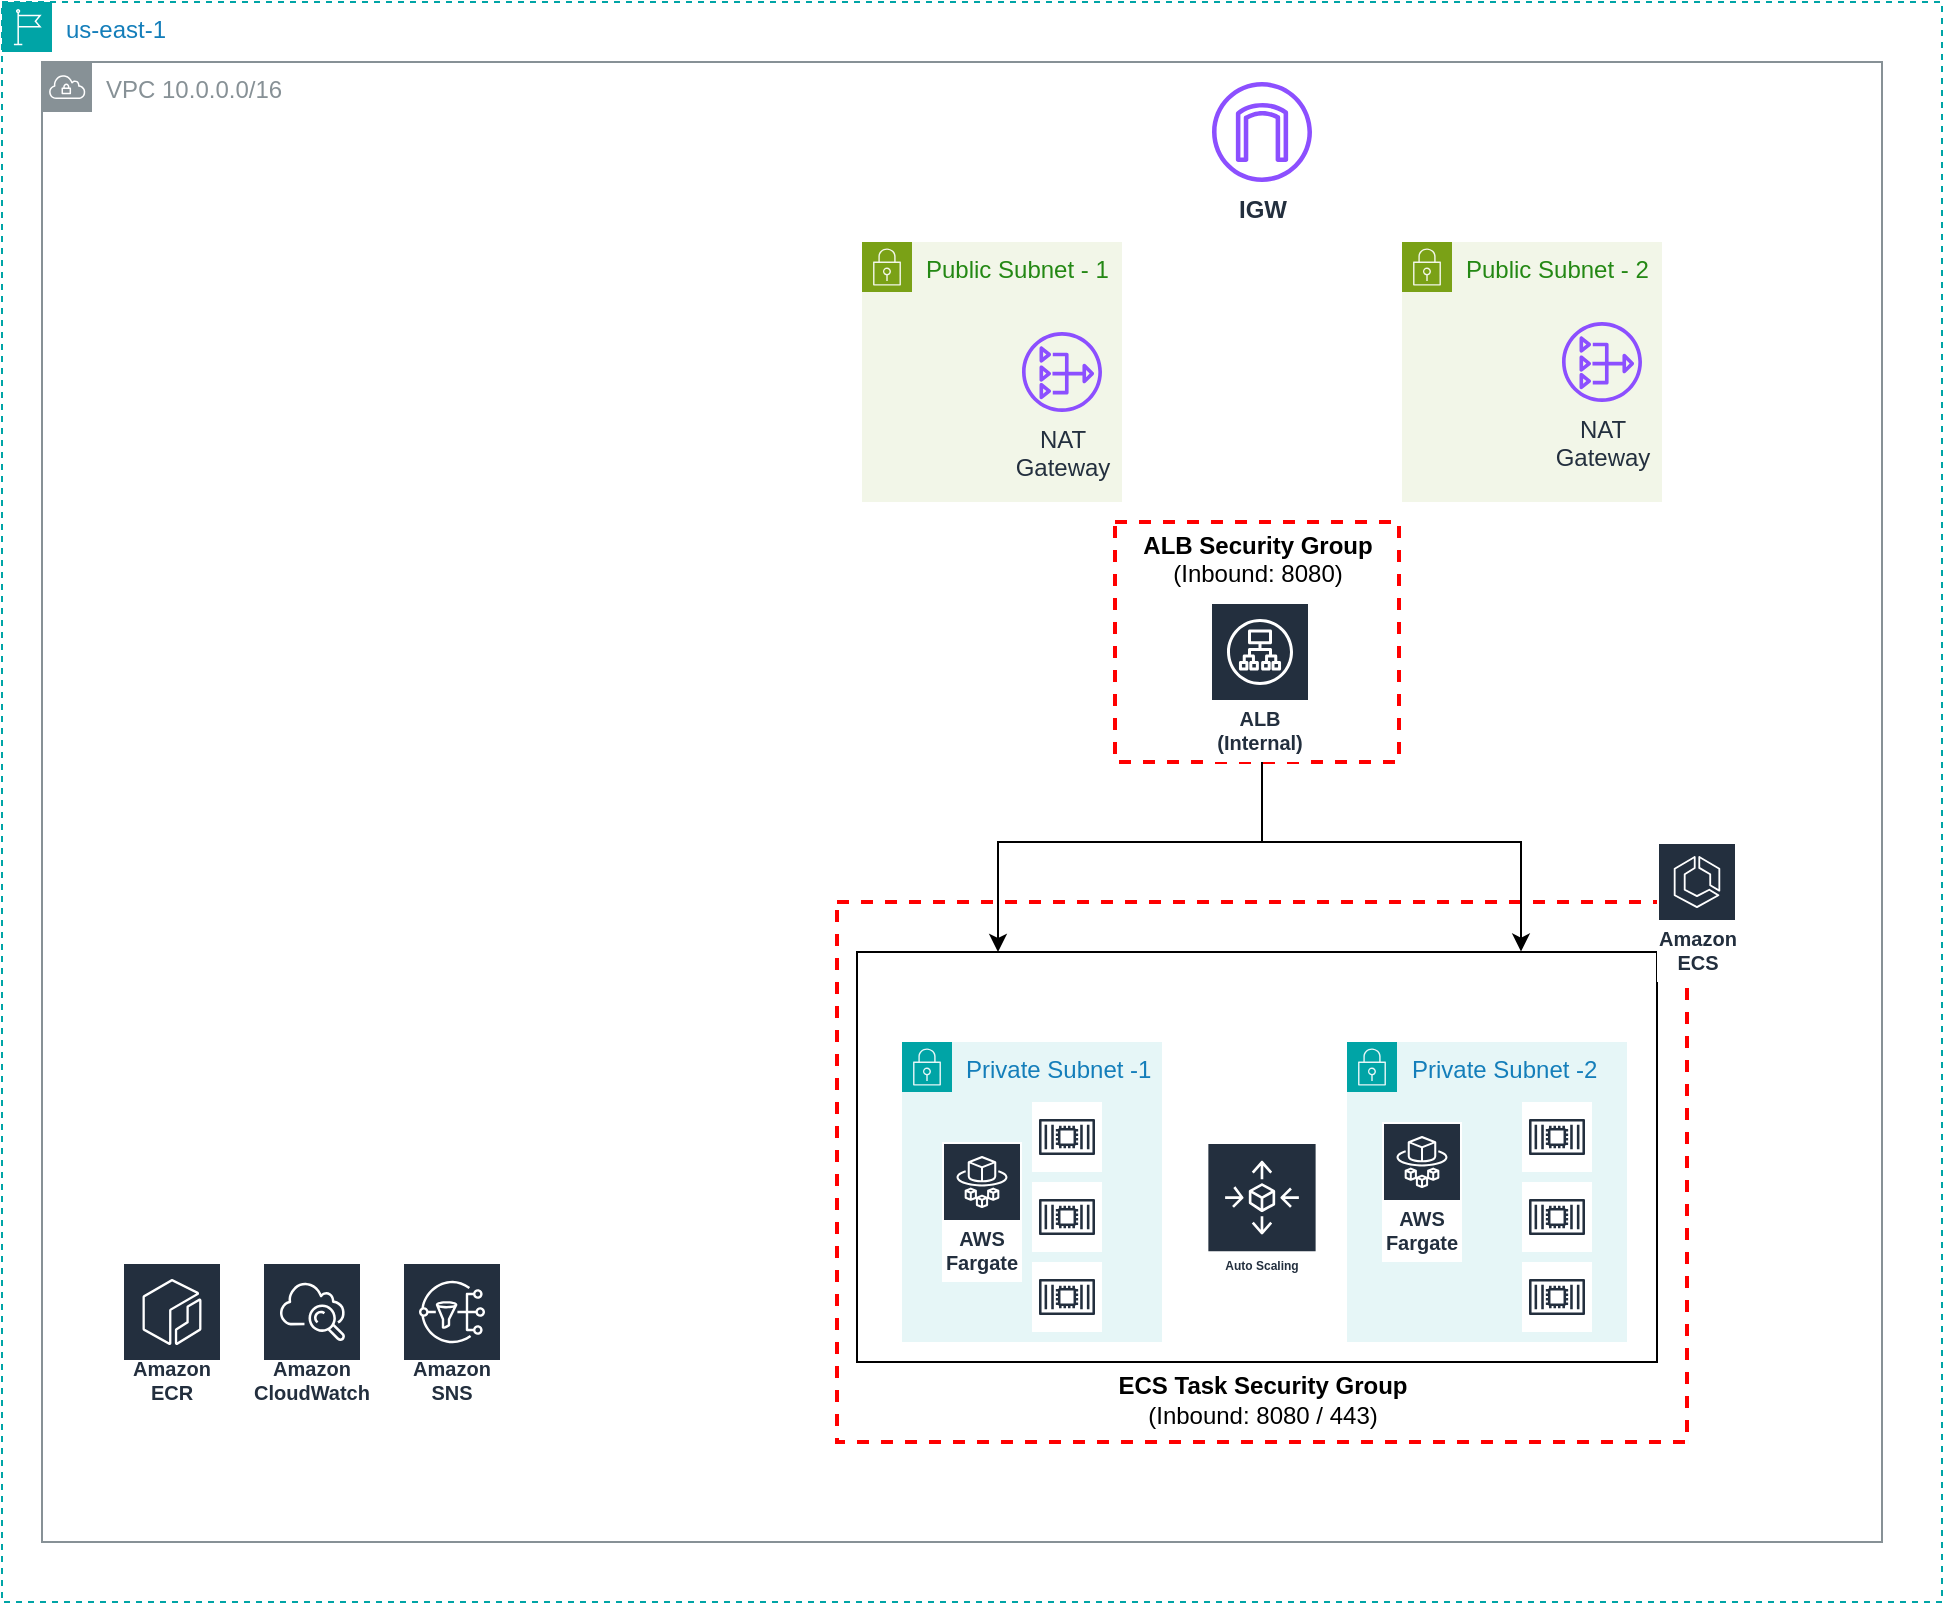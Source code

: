 <mxfile version="28.2.0">
  <diagram name="Page-1" id="LdRW2M0Z-OdcXSIT7n-y">
    <mxGraphModel dx="1295" dy="1538" grid="1" gridSize="10" guides="1" tooltips="1" connect="1" arrows="1" fold="1" page="1" pageScale="1" pageWidth="1100" pageHeight="850" math="0" shadow="0">
      <root>
        <mxCell id="0" />
        <mxCell id="1" parent="0" />
        <mxCell id="k-AF2X-MFsvEnx3DSQ24-1" value="VPC 10.0.0.0/16" style="sketch=0;outlineConnect=0;gradientColor=none;html=1;whiteSpace=wrap;fontSize=12;fontStyle=0;shape=mxgraph.aws4.group;grIcon=mxgraph.aws4.group_vpc;strokeColor=#879196;fillColor=none;verticalAlign=top;align=left;spacingLeft=30;fontColor=#879196;dashed=0;" vertex="1" parent="1">
          <mxGeometry x="100" y="-795" width="920" height="740" as="geometry" />
        </mxCell>
        <mxCell id="k-AF2X-MFsvEnx3DSQ24-2" value="us-east-1" style="points=[[0,0],[0.25,0],[0.5,0],[0.75,0],[1,0],[1,0.25],[1,0.5],[1,0.75],[1,1],[0.75,1],[0.5,1],[0.25,1],[0,1],[0,0.75],[0,0.5],[0,0.25]];outlineConnect=0;gradientColor=none;html=1;whiteSpace=wrap;fontSize=12;fontStyle=0;container=0;pointerEvents=0;collapsible=0;recursiveResize=0;shape=mxgraph.aws4.group;grIcon=mxgraph.aws4.group_region;strokeColor=#00A4A6;fillColor=none;verticalAlign=top;align=left;spacingLeft=30;fontColor=#147EBA;dashed=1;direction=east;movable=1;resizable=1;rotatable=1;deletable=1;editable=1;locked=0;connectable=1;" vertex="1" parent="1">
          <mxGeometry x="80" y="-825" width="970" height="800" as="geometry" />
        </mxCell>
        <mxCell id="k-AF2X-MFsvEnx3DSQ24-16" value="&lt;div&gt;&lt;br&gt;&lt;/div&gt;&lt;div&gt;&lt;br&gt;&lt;/div&gt;&lt;div&gt;&lt;br&gt;&lt;/div&gt;&lt;div&gt;&lt;br&gt;&lt;/div&gt;&lt;div&gt;&lt;br&gt;&lt;/div&gt;&lt;div&gt;&lt;br&gt;&lt;/div&gt;&lt;div&gt;&lt;br&gt;&lt;/div&gt;&lt;div&gt;&lt;br&gt;&lt;/div&gt;&lt;div&gt;&lt;br&gt;&lt;/div&gt;&lt;div&gt;&lt;br&gt;&lt;/div&gt;&lt;div&gt;&lt;br&gt;&lt;/div&gt;&lt;div&gt;&lt;br&gt;&lt;/div&gt;&lt;div&gt;&lt;br&gt;&lt;/div&gt;&lt;div&gt;&lt;br&gt;&lt;/div&gt;&lt;div&gt;&lt;br&gt;&lt;/div&gt;&lt;br&gt;&lt;b&gt;ECS Task Security Group &lt;/b&gt;&lt;br&gt;(Inbound: 8080 / 443)" style="fontStyle=0;verticalAlign=top;align=center;spacingTop=-2;fillColor=none;rounded=0;whiteSpace=wrap;html=1;strokeColor=#FF0000;strokeWidth=2;dashed=1;container=1;collapsible=0;expand=0;recursiveResize=0;" vertex="1" parent="1">
          <mxGeometry x="497.5" y="-375" width="425" height="270" as="geometry" />
        </mxCell>
        <mxCell id="k-AF2X-MFsvEnx3DSQ24-12" value="" style="rounded=0;whiteSpace=wrap;html=1;fillColor=none;" vertex="1" parent="k-AF2X-MFsvEnx3DSQ24-16">
          <mxGeometry x="10" y="25" width="400" height="205" as="geometry" />
        </mxCell>
        <mxCell id="k-AF2X-MFsvEnx3DSQ24-8" value="Private Subnet -1" style="points=[[0,0],[0.25,0],[0.5,0],[0.75,0],[1,0],[1,0.25],[1,0.5],[1,0.75],[1,1],[0.75,1],[0.5,1],[0.25,1],[0,1],[0,0.75],[0,0.5],[0,0.25]];outlineConnect=0;gradientColor=none;html=1;whiteSpace=wrap;fontSize=12;fontStyle=0;container=1;pointerEvents=0;collapsible=0;recursiveResize=0;shape=mxgraph.aws4.group;grIcon=mxgraph.aws4.group_security_group;grStroke=0;strokeColor=#00A4A6;fillColor=#E6F6F7;verticalAlign=top;align=left;spacingLeft=30;fontColor=#147EBA;dashed=0;" vertex="1" parent="k-AF2X-MFsvEnx3DSQ24-16">
          <mxGeometry x="32.5" y="70" width="130" height="150" as="geometry" />
        </mxCell>
        <mxCell id="k-AF2X-MFsvEnx3DSQ24-23" value="" style="sketch=0;outlineConnect=0;fontColor=#232F3E;gradientColor=none;strokeColor=#232F3E;fillColor=#ffffff;dashed=0;verticalLabelPosition=bottom;verticalAlign=top;align=center;html=1;fontSize=12;fontStyle=0;aspect=fixed;shape=mxgraph.aws4.resourceIcon;resIcon=mxgraph.aws4.container_2;" vertex="1" parent="k-AF2X-MFsvEnx3DSQ24-8">
          <mxGeometry x="65" y="70" width="35" height="35" as="geometry" />
        </mxCell>
        <mxCell id="k-AF2X-MFsvEnx3DSQ24-9" value="Private Subnet -2" style="points=[[0,0],[0.25,0],[0.5,0],[0.75,0],[1,0],[1,0.25],[1,0.5],[1,0.75],[1,1],[0.75,1],[0.5,1],[0.25,1],[0,1],[0,0.75],[0,0.5],[0,0.25]];outlineConnect=0;gradientColor=none;html=1;whiteSpace=wrap;fontSize=12;fontStyle=0;container=1;pointerEvents=0;collapsible=0;recursiveResize=0;shape=mxgraph.aws4.group;grIcon=mxgraph.aws4.group_security_group;grStroke=0;strokeColor=#00A4A6;fillColor=#E6F6F7;verticalAlign=top;align=left;spacingLeft=30;fontColor=#147EBA;dashed=0;" vertex="1" parent="k-AF2X-MFsvEnx3DSQ24-16">
          <mxGeometry x="255" y="70" width="140" height="150" as="geometry" />
        </mxCell>
        <mxCell id="k-AF2X-MFsvEnx3DSQ24-25" value="" style="sketch=0;outlineConnect=0;fontColor=#232F3E;gradientColor=none;strokeColor=#232F3E;fillColor=#ffffff;dashed=0;verticalLabelPosition=bottom;verticalAlign=top;align=center;html=1;fontSize=12;fontStyle=0;aspect=fixed;shape=mxgraph.aws4.resourceIcon;resIcon=mxgraph.aws4.container_2;" vertex="1" parent="k-AF2X-MFsvEnx3DSQ24-9">
          <mxGeometry x="87.5" y="30" width="35" height="35" as="geometry" />
        </mxCell>
        <mxCell id="k-AF2X-MFsvEnx3DSQ24-26" value="" style="sketch=0;outlineConnect=0;fontColor=#232F3E;gradientColor=none;strokeColor=#232F3E;fillColor=#ffffff;dashed=0;verticalLabelPosition=bottom;verticalAlign=top;align=center;html=1;fontSize=12;fontStyle=0;aspect=fixed;shape=mxgraph.aws4.resourceIcon;resIcon=mxgraph.aws4.container_2;" vertex="1" parent="k-AF2X-MFsvEnx3DSQ24-9">
          <mxGeometry x="87.5" y="70" width="35" height="35" as="geometry" />
        </mxCell>
        <mxCell id="k-AF2X-MFsvEnx3DSQ24-20" value="&lt;div&gt;&lt;span style=&quot;font-size: 6px; background-color: transparent; color: light-dark(rgb(35, 47, 62), rgb(189, 199, 212));&quot;&gt;Auto Scaling&lt;/span&gt;&lt;/div&gt;" style="sketch=0;outlineConnect=0;fontColor=#232F3E;gradientColor=none;strokeColor=#ffffff;fillColor=#232F3E;dashed=0;verticalLabelPosition=middle;verticalAlign=bottom;align=center;html=1;whiteSpace=wrap;fontSize=10;fontStyle=1;spacing=3;shape=mxgraph.aws4.productIcon;prIcon=mxgraph.aws4.autoscaling;" vertex="1" parent="k-AF2X-MFsvEnx3DSQ24-16">
          <mxGeometry x="184.68" y="120" width="55.63" height="70" as="geometry" />
        </mxCell>
        <mxCell id="k-AF2X-MFsvEnx3DSQ24-10" value="AWS Fargate" style="sketch=0;outlineConnect=0;fontColor=#232F3E;gradientColor=none;strokeColor=#ffffff;fillColor=#232F3E;dashed=0;verticalLabelPosition=middle;verticalAlign=bottom;align=center;html=1;whiteSpace=wrap;fontSize=10;fontStyle=1;spacing=3;shape=mxgraph.aws4.productIcon;prIcon=mxgraph.aws4.fargate;" vertex="1" parent="k-AF2X-MFsvEnx3DSQ24-16">
          <mxGeometry x="52.5" y="120" width="40" height="70" as="geometry" />
        </mxCell>
        <mxCell id="k-AF2X-MFsvEnx3DSQ24-22" value="" style="sketch=0;outlineConnect=0;fontColor=#232F3E;gradientColor=none;strokeColor=#232F3E;fillColor=#ffffff;dashed=0;verticalLabelPosition=bottom;verticalAlign=top;align=center;html=1;fontSize=12;fontStyle=0;aspect=fixed;shape=mxgraph.aws4.resourceIcon;resIcon=mxgraph.aws4.container_2;" vertex="1" parent="k-AF2X-MFsvEnx3DSQ24-16">
          <mxGeometry x="97.5" y="100" width="35" height="35" as="geometry" />
        </mxCell>
        <mxCell id="k-AF2X-MFsvEnx3DSQ24-24" value="" style="sketch=0;outlineConnect=0;fontColor=#232F3E;gradientColor=none;strokeColor=#232F3E;fillColor=#ffffff;dashed=0;verticalLabelPosition=bottom;verticalAlign=top;align=center;html=1;fontSize=12;fontStyle=0;aspect=fixed;shape=mxgraph.aws4.resourceIcon;resIcon=mxgraph.aws4.container_2;" vertex="1" parent="k-AF2X-MFsvEnx3DSQ24-16">
          <mxGeometry x="97.5" y="180" width="35" height="35" as="geometry" />
        </mxCell>
        <mxCell id="k-AF2X-MFsvEnx3DSQ24-21" value="AWS Fargate" style="sketch=0;outlineConnect=0;fontColor=#232F3E;gradientColor=none;strokeColor=#ffffff;fillColor=#232F3E;dashed=0;verticalLabelPosition=middle;verticalAlign=bottom;align=center;html=1;whiteSpace=wrap;fontSize=10;fontStyle=1;spacing=3;shape=mxgraph.aws4.productIcon;prIcon=mxgraph.aws4.fargate;" vertex="1" parent="k-AF2X-MFsvEnx3DSQ24-16">
          <mxGeometry x="272.5" y="110" width="40" height="70" as="geometry" />
        </mxCell>
        <mxCell id="k-AF2X-MFsvEnx3DSQ24-27" value="" style="sketch=0;outlineConnect=0;fontColor=#232F3E;gradientColor=none;strokeColor=#232F3E;fillColor=#ffffff;dashed=0;verticalLabelPosition=bottom;verticalAlign=top;align=center;html=1;fontSize=12;fontStyle=0;aspect=fixed;shape=mxgraph.aws4.resourceIcon;resIcon=mxgraph.aws4.container_2;" vertex="1" parent="k-AF2X-MFsvEnx3DSQ24-16">
          <mxGeometry x="342.5" y="180" width="35" height="35" as="geometry" />
        </mxCell>
        <mxCell id="k-AF2X-MFsvEnx3DSQ24-4" value="Public Subnet - 1&lt;div&gt;&lt;br&gt;&lt;/div&gt;" style="points=[[0,0],[0.25,0],[0.5,0],[0.75,0],[1,0],[1,0.25],[1,0.5],[1,0.75],[1,1],[0.75,1],[0.5,1],[0.25,1],[0,1],[0,0.75],[0,0.5],[0,0.25]];outlineConnect=0;gradientColor=none;html=1;whiteSpace=wrap;fontSize=12;fontStyle=0;container=1;pointerEvents=0;collapsible=0;recursiveResize=0;shape=mxgraph.aws4.group;grIcon=mxgraph.aws4.group_security_group;grStroke=0;strokeColor=#7AA116;fillColor=#F2F6E8;verticalAlign=top;align=left;spacingLeft=30;fontColor=#248814;dashed=0;" vertex="1" parent="1">
          <mxGeometry x="510" y="-705" width="130" height="130" as="geometry" />
        </mxCell>
        <mxCell id="k-AF2X-MFsvEnx3DSQ24-6" value="NAT&lt;br&gt;Gateway" style="sketch=0;outlineConnect=0;fontColor=#232F3E;gradientColor=none;fillColor=#8C4FFF;strokeColor=none;dashed=0;verticalLabelPosition=bottom;verticalAlign=top;align=center;html=1;fontSize=12;fontStyle=0;aspect=fixed;pointerEvents=1;shape=mxgraph.aws4.nat_gateway;" vertex="1" parent="k-AF2X-MFsvEnx3DSQ24-4">
          <mxGeometry x="80" y="45" width="40" height="40" as="geometry" />
        </mxCell>
        <mxCell id="k-AF2X-MFsvEnx3DSQ24-14" value="&lt;b&gt;IGW&lt;/b&gt;" style="sketch=0;outlineConnect=0;fontColor=#232F3E;gradientColor=none;fillColor=#8C4FFF;strokeColor=none;dashed=0;verticalLabelPosition=bottom;verticalAlign=top;align=center;html=1;fontSize=12;fontStyle=0;aspect=fixed;pointerEvents=1;shape=mxgraph.aws4.internet_gateway;" vertex="1" parent="1">
          <mxGeometry x="685" y="-785" width="50" height="50" as="geometry" />
        </mxCell>
        <mxCell id="k-AF2X-MFsvEnx3DSQ24-15" value="&lt;div&gt;&lt;span style=&quot;background-color: transparent; color: light-dark(rgb(0, 0, 0), rgb(255, 255, 255));&quot;&gt;&lt;b&gt;ALB Security Group&lt;/b&gt;&lt;/span&gt;&lt;/div&gt;(Inbound: 8080)" style="fontStyle=0;verticalAlign=top;align=center;spacingTop=-2;fillColor=none;rounded=0;whiteSpace=wrap;html=1;strokeColor=#FF0000;strokeWidth=2;dashed=1;container=1;collapsible=0;expand=0;recursiveResize=0;" vertex="1" parent="1">
          <mxGeometry x="636.5" y="-565" width="142" height="120" as="geometry" />
        </mxCell>
        <mxCell id="k-AF2X-MFsvEnx3DSQ24-13" value="ALB&lt;br&gt;(Internal)" style="sketch=0;outlineConnect=0;fontColor=#232F3E;gradientColor=none;strokeColor=#ffffff;fillColor=#232F3E;dashed=0;verticalLabelPosition=middle;verticalAlign=bottom;align=center;html=1;whiteSpace=wrap;fontSize=10;fontStyle=1;spacing=3;shape=mxgraph.aws4.productIcon;prIcon=mxgraph.aws4.application_load_balancer;" vertex="1" parent="k-AF2X-MFsvEnx3DSQ24-15">
          <mxGeometry x="47.5" y="40" width="50" height="80" as="geometry" />
        </mxCell>
        <mxCell id="k-AF2X-MFsvEnx3DSQ24-5" value="Public Subnet - 2" style="points=[[0,0],[0.25,0],[0.5,0],[0.75,0],[1,0],[1,0.25],[1,0.5],[1,0.75],[1,1],[0.75,1],[0.5,1],[0.25,1],[0,1],[0,0.75],[0,0.5],[0,0.25]];outlineConnect=0;gradientColor=none;html=1;whiteSpace=wrap;fontSize=12;fontStyle=0;container=1;pointerEvents=0;collapsible=0;recursiveResize=0;shape=mxgraph.aws4.group;grIcon=mxgraph.aws4.group_security_group;grStroke=0;strokeColor=#7AA116;fillColor=#F2F6E8;verticalAlign=top;align=left;spacingLeft=30;fontColor=#248814;dashed=0;" vertex="1" parent="1">
          <mxGeometry x="780" y="-705" width="130" height="130" as="geometry" />
        </mxCell>
        <mxCell id="k-AF2X-MFsvEnx3DSQ24-7" value="NAT&lt;br&gt;Gateway" style="sketch=0;outlineConnect=0;fontColor=#232F3E;gradientColor=none;fillColor=#8C4FFF;strokeColor=none;dashed=0;verticalLabelPosition=bottom;verticalAlign=top;align=center;html=1;fontSize=12;fontStyle=0;aspect=fixed;pointerEvents=1;shape=mxgraph.aws4.nat_gateway;" vertex="1" parent="k-AF2X-MFsvEnx3DSQ24-5">
          <mxGeometry x="80" y="40" width="40" height="40" as="geometry" />
        </mxCell>
        <mxCell id="k-AF2X-MFsvEnx3DSQ24-3" value="Amazon ECS" style="sketch=0;outlineConnect=0;fontColor=#232F3E;gradientColor=none;strokeColor=#ffffff;fillColor=#232F3E;dashed=0;verticalLabelPosition=middle;verticalAlign=bottom;align=center;html=1;whiteSpace=wrap;fontSize=10;fontStyle=1;spacing=3;shape=mxgraph.aws4.productIcon;prIcon=mxgraph.aws4.ecs;" vertex="1" parent="1">
          <mxGeometry x="907.5" y="-405" width="40" height="70" as="geometry" />
        </mxCell>
        <mxCell id="k-AF2X-MFsvEnx3DSQ24-17" style="edgeStyle=orthogonalEdgeStyle;rounded=0;orthogonalLoop=1;jettySize=auto;html=1;" edge="1" parent="1" target="k-AF2X-MFsvEnx3DSQ24-12">
          <mxGeometry relative="1" as="geometry">
            <mxPoint x="710" y="-445" as="sourcePoint" />
            <Array as="points">
              <mxPoint x="710" y="-445" />
              <mxPoint x="710" y="-405" />
              <mxPoint x="578" y="-405" />
            </Array>
          </mxGeometry>
        </mxCell>
        <mxCell id="k-AF2X-MFsvEnx3DSQ24-18" style="edgeStyle=orthogonalEdgeStyle;rounded=0;orthogonalLoop=1;jettySize=auto;html=1;entryX=0.83;entryY=-0.001;entryDx=0;entryDy=0;entryPerimeter=0;" edge="1" parent="1" target="k-AF2X-MFsvEnx3DSQ24-12">
          <mxGeometry relative="1" as="geometry">
            <mxPoint x="710" y="-425" as="sourcePoint" />
            <mxPoint x="840" y="-320" as="targetPoint" />
            <Array as="points">
              <mxPoint x="710" y="-445" />
              <mxPoint x="710" y="-405" />
              <mxPoint x="840" y="-405" />
            </Array>
          </mxGeometry>
        </mxCell>
        <mxCell id="k-AF2X-MFsvEnx3DSQ24-28" value="Amazon ECR" style="sketch=0;outlineConnect=0;fontColor=#232F3E;gradientColor=none;strokeColor=#ffffff;fillColor=#232F3E;dashed=0;verticalLabelPosition=middle;verticalAlign=bottom;align=center;html=1;whiteSpace=wrap;fontSize=10;fontStyle=1;spacing=3;shape=mxgraph.aws4.productIcon;prIcon=mxgraph.aws4.ecr;" vertex="1" parent="1">
          <mxGeometry x="140" y="-195" width="50" height="75" as="geometry" />
        </mxCell>
        <mxCell id="k-AF2X-MFsvEnx3DSQ24-29" value="Amazon CloudWatch" style="sketch=0;outlineConnect=0;fontColor=#232F3E;gradientColor=none;strokeColor=#ffffff;fillColor=#232F3E;dashed=0;verticalLabelPosition=middle;verticalAlign=bottom;align=center;html=1;whiteSpace=wrap;fontSize=10;fontStyle=1;spacing=3;shape=mxgraph.aws4.productIcon;prIcon=mxgraph.aws4.cloudwatch;" vertex="1" parent="1">
          <mxGeometry x="210" y="-195" width="50" height="75" as="geometry" />
        </mxCell>
        <mxCell id="k-AF2X-MFsvEnx3DSQ24-30" value="Amazon SNS" style="sketch=0;outlineConnect=0;fontColor=#232F3E;gradientColor=none;strokeColor=#ffffff;fillColor=#232F3E;dashed=0;verticalLabelPosition=middle;verticalAlign=bottom;align=center;html=1;whiteSpace=wrap;fontSize=10;fontStyle=1;spacing=3;shape=mxgraph.aws4.productIcon;prIcon=mxgraph.aws4.sns;" vertex="1" parent="1">
          <mxGeometry x="280" y="-195" width="50" height="75" as="geometry" />
        </mxCell>
      </root>
    </mxGraphModel>
  </diagram>
</mxfile>
